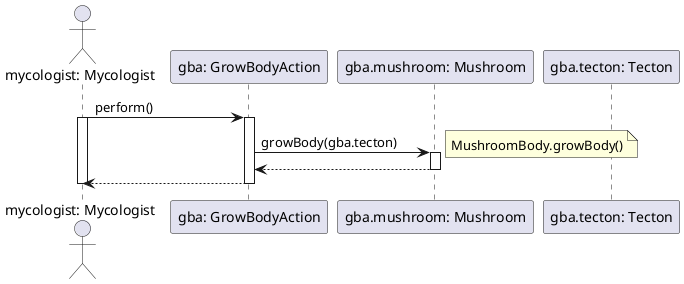 @startuml Grow Body Action
actor "mycologist: Mycologist" as mycologist
participant "gba: GrowBodyAction" as gba
participant "gba.mushroom: Mushroom" as m
participant "gba.tecton: Tecton" as t

mycologist -> gba: perform()
activate mycologist
activate gba

gba -> m: growBody(gba.tecton)
activate m
note right: MushroomBody.growBody()

m --> gba
deactivate m

mycologist <-- gba
deactivate gba
deactivate mycologist

@enduml